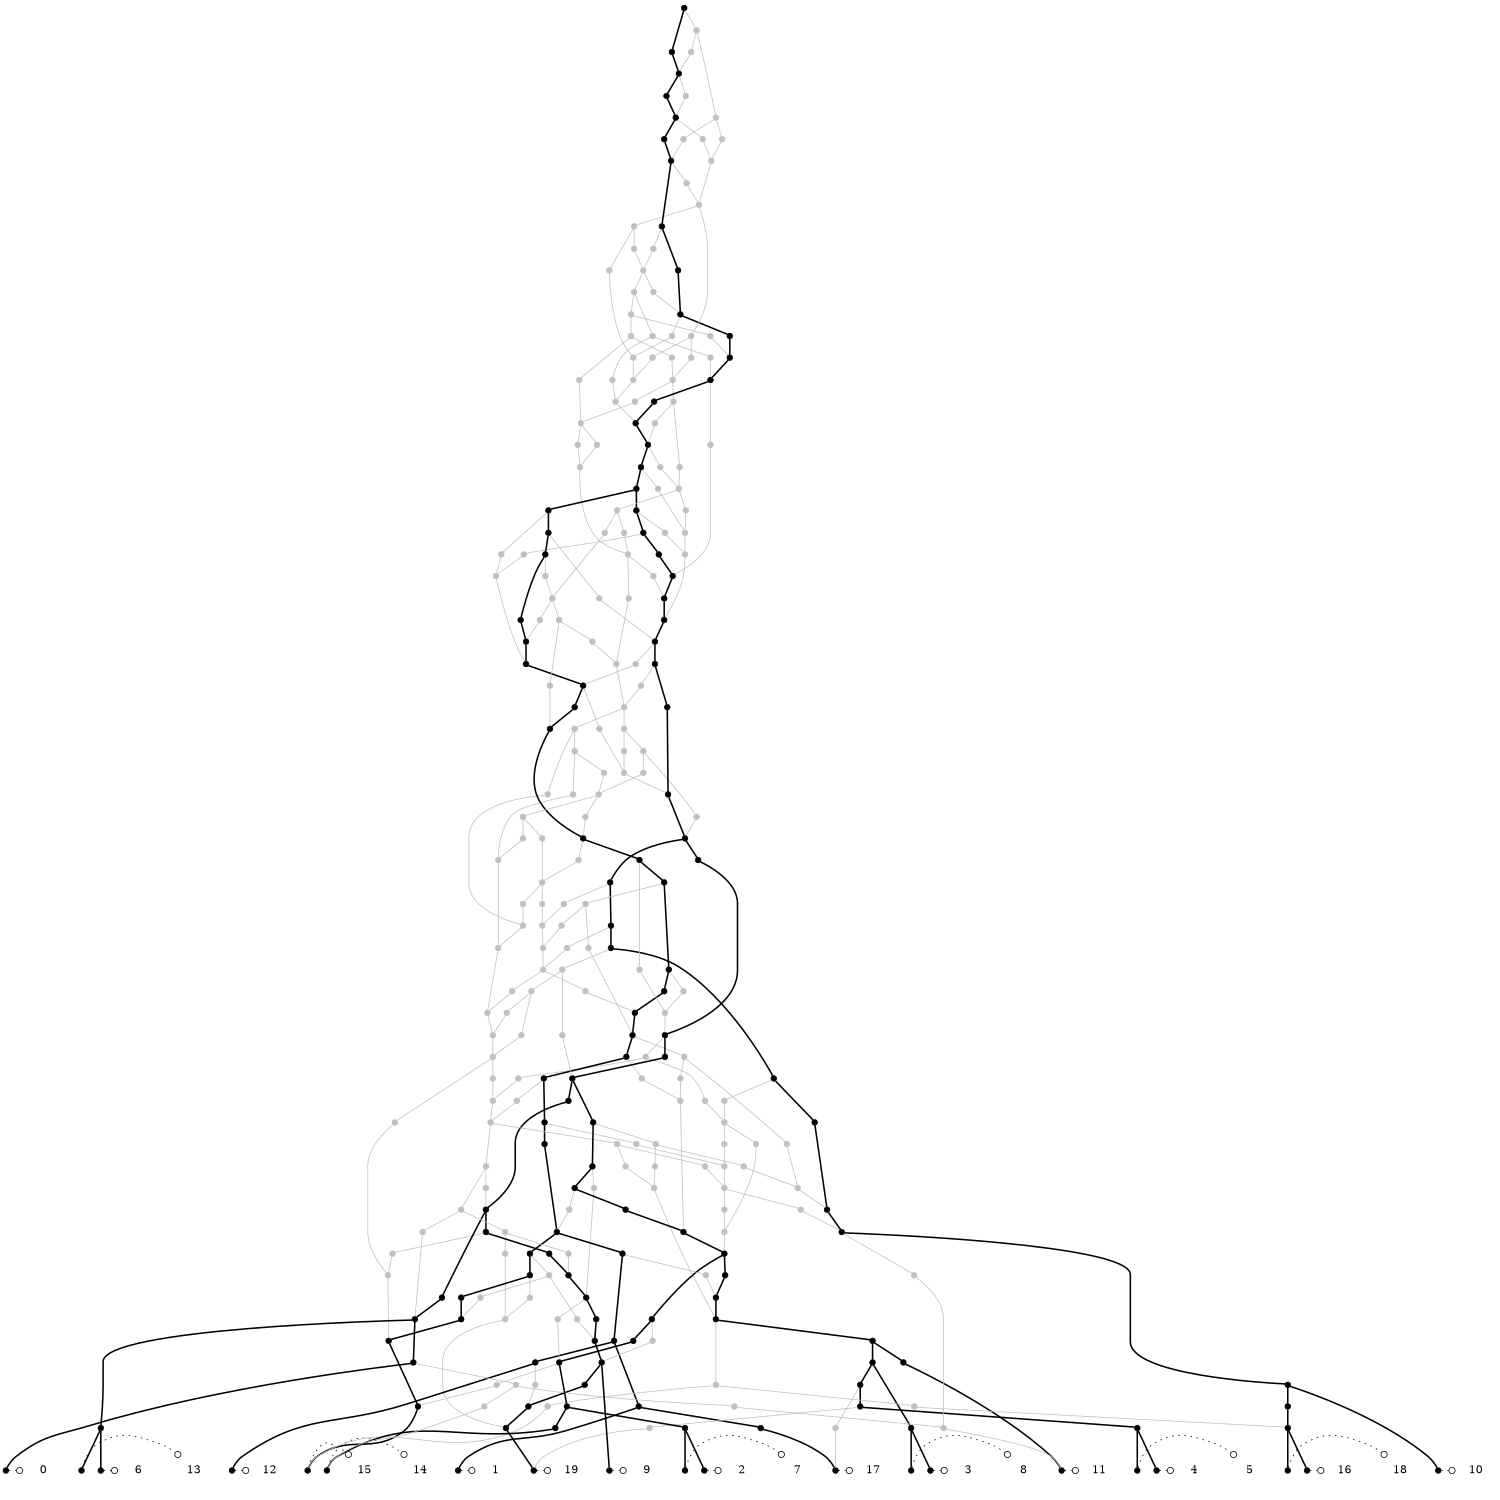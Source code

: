 digraph G {fontsize=5;ranksep=0.02;ratio=fill;size="10,10";
edge[arrowhead=none];
{rank=same;1[shape=point] 2[shape=point] 3[shape=point] 4[shape=point] 5[shape=point] 6[shape=point] 7[shape=point] 8[shape=point] 9[shape=point] 10[shape=point] 11[shape=point] 12[shape=point] 13[shape=point] 14[shape=point] 15[shape=point] 16[shape=point] 17[shape=point] 18[shape=point] 19[shape=point] 20[shape=point] }
1[shape=point,width=0.10,height=0.10]
1->310[style=dotted,arrowhead=odot,arrowsize=1];
310[shape=plaintext,label="0"];
{rank=same; 1;310}
2[shape=point,width=0.10,height=0.10]
2->311[style=dotted,arrowhead=odot,arrowsize=1];
311[shape=plaintext,label="1"];
{rank=same; 2;311}
3[shape=point,width=0.10,height=0.10]
3->312[style=dotted,arrowhead=odot,arrowsize=1];
312[shape=plaintext,label="2"];
{rank=same; 3;312}
4[shape=point,width=0.10,height=0.10]
4->313[style=dotted,arrowhead=odot,arrowsize=1];
313[shape=plaintext,label="3"];
{rank=same; 4;313}
5[shape=point,width=0.10,height=0.10]
5->314[style=dotted,arrowhead=odot,arrowsize=1];
314[shape=plaintext,label="4"];
{rank=same; 5;314}
6[shape=point,width=0.10,height=0.10]
6->315[style=dotted,arrowhead=odot,arrowsize=1];
315[shape=plaintext,label="5"];
{rank=same; 6;315}
7[shape=point,width=0.10,height=0.10]
7->316[style=dotted,arrowhead=odot,arrowsize=1];
316[shape=plaintext,label="6"];
{rank=same; 7;316}
8[shape=point,width=0.10,height=0.10]
8->317[style=dotted,arrowhead=odot,arrowsize=1];
317[shape=plaintext,label="7"];
{rank=same; 8;317}
9[shape=point,width=0.10,height=0.10]
9->318[style=dotted,arrowhead=odot,arrowsize=1];
318[shape=plaintext,label="8"];
{rank=same; 9;318}
10[shape=point,width=0.10,height=0.10]
10->319[style=dotted,arrowhead=odot,arrowsize=1];
319[shape=plaintext,label="9"];
{rank=same; 10;319}
11[shape=point,width=0.10,height=0.10]
11->320[style=dotted,arrowhead=odot,arrowsize=1];
320[shape=plaintext,label="10"];
{rank=same; 11;320}
12[shape=point,width=0.10,height=0.10]
12->321[style=dotted,arrowhead=odot,arrowsize=1];
321[shape=plaintext,label="11"];
{rank=same; 12;321}
13[shape=point,width=0.10,height=0.10]
13->322[style=dotted,arrowhead=odot,arrowsize=1];
322[shape=plaintext,label="12"];
{rank=same; 13;322}
14[shape=point,width=0.10,height=0.10]
14->323[style=dotted,arrowhead=odot,arrowsize=1];
323[shape=plaintext,label="13"];
{rank=same; 14;323}
15[shape=point,width=0.10,height=0.10]
15->324[style=dotted,arrowhead=odot,arrowsize=1];
324[shape=plaintext,label="14"];
{rank=same; 15;324}
16[shape=point,width=0.10,height=0.10]
16->325[style=dotted,arrowhead=odot,arrowsize=1];
325[shape=plaintext,label="15"];
{rank=same; 16;325}
17[shape=point,width=0.10,height=0.10]
17->326[style=dotted,arrowhead=odot,arrowsize=1];
326[shape=plaintext,label="16"];
{rank=same; 17;326}
18[shape=point,width=0.10,height=0.10]
18->327[style=dotted,arrowhead=odot,arrowsize=1];
327[shape=plaintext,label="17"];
{rank=same; 18;327}
19[shape=point,width=0.10,height=0.10]
19->328[style=dotted,arrowhead=odot,arrowsize=1];
328[shape=plaintext,label="18"];
{rank=same; 19;328}
20[shape=point,width=0.10,height=0.10]
20->329[style=dotted,arrowhead=odot,arrowsize=1];
329[shape=plaintext,label="19"];
{rank=same; 20;329}
21[shape=point,width=0.10,height=0.10]
22[shape=point,width=0.10,height=0.10]
23[shape=point,width=0.10,height=0.10]
24[shape=point,width=0.10,height=0.10]
25[shape=point,width=0.10,height=0.10,color=gray]
26[shape=point,width=0.10,height=0.10]
27[shape=point,width=0.10,height=0.10,color=gray]
28[shape=point,width=0.10,height=0.10]
29[shape=point,width=0.10,height=0.10]
30[shape=point,width=0.10,height=0.10]
31[shape=point,width=0.10,height=0.10,color=gray]
32[shape=point,width=0.10,height=0.10]
33[shape=point,width=0.10,height=0.10,color=gray]
34[shape=point,width=0.10,height=0.10]
35[shape=point,width=0.10,height=0.10]
36[shape=point,width=0.10,height=0.10,color=gray]
37[shape=point,width=0.10,height=0.10]
38[shape=point,width=0.10,height=0.10,color=gray]
39[shape=point,width=0.10,height=0.10]
40[shape=point,width=0.10,height=0.10,color=gray]
41[shape=point,width=0.10,height=0.10]
42[shape=point,width=0.10,height=0.10]
43[shape=point,width=0.10,height=0.10]
44[shape=point,width=0.10,height=0.10]
45[shape=point,width=0.10,height=0.10,color=gray]
46[shape=point,width=0.10,height=0.10]
47[shape=point,width=0.10,height=0.10]
48[shape=point,width=0.10,height=0.10]
49[shape=point,width=0.10,height=0.10,color=gray]
50[shape=point,width=0.10,height=0.10,color=gray]
51[shape=point,width=0.10,height=0.10,color=gray]
52[shape=point,width=0.10,height=0.10,color=gray]
53[shape=point,width=0.10,height=0.10]
54[shape=point,width=0.10,height=0.10,color=gray]
55[shape=point,width=0.10,height=0.10]
56[shape=point,width=0.10,height=0.10]
57[shape=point,width=0.10,height=0.10]
58[shape=point,width=0.10,height=0.10,color=gray]
59[shape=point,width=0.10,height=0.10]
60[shape=point,width=0.10,height=0.10]
61[shape=point,width=0.10,height=0.10]
62[shape=point,width=0.10,height=0.10,color=gray]
63[shape=point,width=0.10,height=0.10,color=gray]
64[shape=point,width=0.10,height=0.10]
65[shape=point,width=0.10,height=0.10]
66[shape=point,width=0.10,height=0.10,color=gray]
67[shape=point,width=0.10,height=0.10,color=gray]
68[shape=point,width=0.10,height=0.10]
69[shape=point,width=0.10,height=0.10,color=gray]
70[shape=point,width=0.10,height=0.10]
71[shape=point,width=0.10,height=0.10,color=gray]
72[shape=point,width=0.10,height=0.10]
73[shape=point,width=0.10,height=0.10,color=gray]
74[shape=point,width=0.10,height=0.10]
75[shape=point,width=0.10,height=0.10]
76[shape=point,width=0.10,height=0.10,color=gray]
77[shape=point,width=0.10,height=0.10]
78[shape=point,width=0.10,height=0.10]
79[shape=point,width=0.10,height=0.10]
80[shape=point,width=0.10,height=0.10,color=gray]
81[shape=point,width=0.10,height=0.10]
82[shape=point,width=0.10,height=0.10,color=gray]
83[shape=point,width=0.10,height=0.10,color=gray]
84[shape=point,width=0.10,height=0.10]
85[shape=point,width=0.10,height=0.10]
86[shape=point,width=0.10,height=0.10]
87[shape=point,width=0.10,height=0.10]
88[shape=point,width=0.10,height=0.10,color=gray]
89[shape=point,width=0.10,height=0.10,color=gray]
90[shape=point,width=0.10,height=0.10]
91[shape=point,width=0.10,height=0.10,color=gray]
92[shape=point,width=0.10,height=0.10]
93[shape=point,width=0.10,height=0.10,color=gray]
94[shape=point,width=0.10,height=0.10]
95[shape=point,width=0.10,height=0.10]
96[shape=point,width=0.10,height=0.10,color=gray]
97[shape=point,width=0.10,height=0.10]
98[shape=point,width=0.10,height=0.10,color=gray]
99[shape=point,width=0.10,height=0.10,color=gray]
100[shape=point,width=0.10,height=0.10,color=gray]
101[shape=point,width=0.10,height=0.10]
102[shape=point,width=0.10,height=0.10,color=gray]
103[shape=point,width=0.10,height=0.10,color=gray]
104[shape=point,width=0.10,height=0.10,color=gray]
105[shape=point,width=0.10,height=0.10]
106[shape=point,width=0.10,height=0.10,color=gray]
107[shape=point,width=0.10,height=0.10,color=gray]
108[shape=point,width=0.10,height=0.10]
109[shape=point,width=0.10,height=0.10,color=gray]
110[shape=point,width=0.10,height=0.10]
111[shape=point,width=0.10,height=0.10,color=gray]
112[shape=point,width=0.10,height=0.10,color=gray]
113[shape=point,width=0.10,height=0.10,color=gray]
114[shape=point,width=0.10,height=0.10]
115[shape=point,width=0.10,height=0.10,color=gray]
116[shape=point,width=0.10,height=0.10]
117[shape=point,width=0.10,height=0.10,color=gray]
118[shape=point,width=0.10,height=0.10]
119[shape=point,width=0.10,height=0.10]
120[shape=point,width=0.10,height=0.10,color=gray]
121[shape=point,width=0.10,height=0.10,color=gray]
122[shape=point,width=0.10,height=0.10,color=gray]
123[shape=point,width=0.10,height=0.10,color=gray]
124[shape=point,width=0.10,height=0.10,color=gray]
125[shape=point,width=0.10,height=0.10,color=gray]
126[shape=point,width=0.10,height=0.10]
127[shape=point,width=0.10,height=0.10,color=gray]
128[shape=point,width=0.10,height=0.10,color=gray]
129[shape=point,width=0.10,height=0.10,color=gray]
130[shape=point,width=0.10,height=0.10]
131[shape=point,width=0.10,height=0.10,color=gray]
132[shape=point,width=0.10,height=0.10,color=gray]
133[shape=point,width=0.10,height=0.10]
134[shape=point,width=0.10,height=0.10]
135[shape=point,width=0.10,height=0.10,color=gray]
136[shape=point,width=0.10,height=0.10,color=gray]
137[shape=point,width=0.10,height=0.10,color=gray]
138[shape=point,width=0.10,height=0.10,color=gray]
139[shape=point,width=0.10,height=0.10,color=gray]
140[shape=point,width=0.10,height=0.10]
141[shape=point,width=0.10,height=0.10,color=gray]
142[shape=point,width=0.10,height=0.10,color=gray]
143[shape=point,width=0.10,height=0.10,color=gray]
144[shape=point,width=0.10,height=0.10]
145[shape=point,width=0.10,height=0.10]
146[shape=point,width=0.10,height=0.10]
147[shape=point,width=0.10,height=0.10,color=gray]
148[shape=point,width=0.10,height=0.10,color=gray]
149[shape=point,width=0.10,height=0.10,color=gray]
150[shape=point,width=0.10,height=0.10,color=gray]
151[shape=point,width=0.10,height=0.10,color=gray]
152[shape=point,width=0.10,height=0.10]
153[shape=point,width=0.10,height=0.10,color=gray]
154[shape=point,width=0.10,height=0.10,color=gray]
155[shape=point,width=0.10,height=0.10]
156[shape=point,width=0.10,height=0.10]
157[shape=point,width=0.10,height=0.10]
158[shape=point,width=0.10,height=0.10,color=gray]
159[shape=point,width=0.10,height=0.10]
160[shape=point,width=0.10,height=0.10,color=gray]
161[shape=point,width=0.10,height=0.10]
162[shape=point,width=0.10,height=0.10,color=gray]
163[shape=point,width=0.10,height=0.10,color=gray]
164[shape=point,width=0.10,height=0.10,color=gray]
165[shape=point,width=0.10,height=0.10,color=gray]
166[shape=point,width=0.10,height=0.10,color=gray]
167[shape=point,width=0.10,height=0.10,color=gray]
168[shape=point,width=0.10,height=0.10,color=gray]
169[shape=point,width=0.10,height=0.10,color=gray]
170[shape=point,width=0.10,height=0.10,color=gray]
171[shape=point,width=0.10,height=0.10,color=gray]
172[shape=point,width=0.10,height=0.10,color=gray]
173[shape=point,width=0.10,height=0.10,color=gray]
174[shape=point,width=0.10,height=0.10]
175[shape=point,width=0.10,height=0.10,color=gray]
176[shape=point,width=0.10,height=0.10]
177[shape=point,width=0.10,height=0.10,color=gray]
178[shape=point,width=0.10,height=0.10,color=gray]
179[shape=point,width=0.10,height=0.10]
180[shape=point,width=0.10,height=0.10,color=gray]
181[shape=point,width=0.10,height=0.10,color=gray]
182[shape=point,width=0.10,height=0.10]
183[shape=point,width=0.10,height=0.10,color=gray]
184[shape=point,width=0.10,height=0.10]
185[shape=point,width=0.10,height=0.10]
186[shape=point,width=0.10,height=0.10,color=gray]
187[shape=point,width=0.10,height=0.10,color=gray]
188[shape=point,width=0.10,height=0.10,color=gray]
189[shape=point,width=0.10,height=0.10,color=gray]
190[shape=point,width=0.10,height=0.10]
191[shape=point,width=0.10,height=0.10]
192[shape=point,width=0.10,height=0.10,color=gray]
193[shape=point,width=0.10,height=0.10]
194[shape=point,width=0.10,height=0.10,color=gray]
195[shape=point,width=0.10,height=0.10,color=gray]
196[shape=point,width=0.10,height=0.10,color=gray]
197[shape=point,width=0.10,height=0.10,color=gray]
198[shape=point,width=0.10,height=0.10,color=gray]
199[shape=point,width=0.10,height=0.10,color=gray]
200[shape=point,width=0.10,height=0.10,color=gray]
201[shape=point,width=0.10,height=0.10,color=gray]
202[shape=point,width=0.10,height=0.10]
203[shape=point,width=0.10,height=0.10,color=gray]
204[shape=point,width=0.10,height=0.10,color=gray]
205[shape=point,width=0.10,height=0.10,color=gray]
206[shape=point,width=0.10,height=0.10,color=gray]
207[shape=point,width=0.10,height=0.10,color=gray]
208[shape=point,width=0.10,height=0.10]
209[shape=point,width=0.10,height=0.10,color=gray]
210[shape=point,width=0.10,height=0.10]
211[shape=point,width=0.10,height=0.10,color=gray]
212[shape=point,width=0.10,height=0.10,color=gray]
213[shape=point,width=0.10,height=0.10]
214[shape=point,width=0.10,height=0.10]
215[shape=point,width=0.10,height=0.10,color=gray]
216[shape=point,width=0.10,height=0.10,color=gray]
217[shape=point,width=0.10,height=0.10,color=gray]
218[shape=point,width=0.10,height=0.10]
219[shape=point,width=0.10,height=0.10,color=gray]
220[shape=point,width=0.10,height=0.10,color=gray]
221[shape=point,width=0.10,height=0.10]
222[shape=point,width=0.10,height=0.10]
223[shape=point,width=0.10,height=0.10,color=gray]
224[shape=point,width=0.10,height=0.10]
225[shape=point,width=0.10,height=0.10,color=gray]
226[shape=point,width=0.10,height=0.10]
227[shape=point,width=0.10,height=0.10,color=gray]
228[shape=point,width=0.10,height=0.10,color=gray]
229[shape=point,width=0.10,height=0.10,color=gray]
230[shape=point,width=0.10,height=0.10,color=gray]
231[shape=point,width=0.10,height=0.10]
232[shape=point,width=0.10,height=0.10,color=gray]
233[shape=point,width=0.10,height=0.10,color=gray]
234[shape=point,width=0.10,height=0.10,color=gray]
235[shape=point,width=0.10,height=0.10,color=gray]
236[shape=point,width=0.10,height=0.10]
237[shape=point,width=0.10,height=0.10,color=gray]
238[shape=point,width=0.10,height=0.10,color=gray]
239[shape=point,width=0.10,height=0.10,color=gray]
240[shape=point,width=0.10,height=0.10]
241[shape=point,width=0.10,height=0.10,color=gray]
242[shape=point,width=0.10,height=0.10,color=gray]
243[shape=point,width=0.10,height=0.10]
244[shape=point,width=0.10,height=0.10]
245[shape=point,width=0.10,height=0.10]
246[shape=point,width=0.10,height=0.10,color=gray]
247[shape=point,width=0.10,height=0.10,color=gray]
248[shape=point,width=0.10,height=0.10,color=gray]
249[shape=point,width=0.10,height=0.10,color=gray]
250[shape=point,width=0.10,height=0.10]
251[shape=point,width=0.10,height=0.10,color=gray]
252[shape=point,width=0.10,height=0.10,color=gray]
253[shape=point,width=0.10,height=0.10]
254[shape=point,width=0.10,height=0.10]
255[shape=point,width=0.10,height=0.10,color=gray]
256[shape=point,width=0.10,height=0.10,color=gray]
257[shape=point,width=0.10,height=0.10,color=gray]
258[shape=point,width=0.10,height=0.10]
259[shape=point,width=0.10,height=0.10]
260[shape=point,width=0.10,height=0.10,color=gray]
261[shape=point,width=0.10,height=0.10,color=gray]
262[shape=point,width=0.10,height=0.10,color=gray]
263[shape=point,width=0.10,height=0.10,color=gray]
264[shape=point,width=0.10,height=0.10,color=gray]
265[shape=point,width=0.10,height=0.10,color=gray]
266[shape=point,width=0.10,height=0.10,color=gray]
267[shape=point,width=0.10,height=0.10]
268[shape=point,width=0.10,height=0.10,color=gray]
269[shape=point,width=0.10,height=0.10,color=gray]
270[shape=point,width=0.10,height=0.10,color=gray]
271[shape=point,width=0.10,height=0.10,color=gray]
272[shape=point,width=0.10,height=0.10]
273[shape=point,width=0.10,height=0.10]
274[shape=point,width=0.10,height=0.10,color=gray]
275[shape=point,width=0.10,height=0.10,color=gray]
276[shape=point,width=0.10,height=0.10,color=gray]
277[shape=point,width=0.10,height=0.10]
278[shape=point,width=0.10,height=0.10,color=gray]
279[shape=point,width=0.10,height=0.10,color=gray]
280[shape=point,width=0.10,height=0.10,color=gray]
281[shape=point,width=0.10,height=0.10,color=gray]
282[shape=point,width=0.10,height=0.10,color=gray]
283[shape=point,width=0.10,height=0.10,color=gray]
284[shape=point,width=0.10,height=0.10]
285[shape=point,width=0.10,height=0.10,color=gray]
286[shape=point,width=0.10,height=0.10]
287[shape=point,width=0.10,height=0.10,color=gray]
288[shape=point,width=0.10,height=0.10,color=gray]
289[shape=point,width=0.10,height=0.10,color=gray]
290[shape=point,width=0.10,height=0.10,color=gray]
291[shape=point,width=0.10,height=0.10]
292[shape=point,width=0.10,height=0.10,color=gray]
293[shape=point,width=0.10,height=0.10,color=gray]
294[shape=point,width=0.10,height=0.10,color=gray]
295[shape=point,width=0.10,height=0.10,color=gray]
296[shape=point,width=0.10,height=0.10]
297[shape=point,width=0.10,height=0.10,color=gray]
298[shape=point,width=0.10,height=0.10,color=gray]
299[shape=point,width=0.10,height=0.10]
300[shape=point,width=0.10,height=0.10,color=gray]
301[shape=point,width=0.10,height=0.10,color=gray]
302[shape=point,width=0.10,height=0.10]
303[shape=point,width=0.10,height=0.10]
304[shape=point,width=0.10,height=0.10,color=gray]
305[shape=point,width=0.10,height=0.10]
306[shape=point,width=0.10,height=0.10]
307[shape=point,width=0.10,height=0.10,color=gray]
308[shape=point,width=0.10,height=0.10,color=gray]
309[shape=point,width=0.10,height=0.10]
55 -> 1[style=bold]
28 -> 2[style=bold]
29 -> 3[style=bold]
21 -> 4[style=bold]
22 -> 5[style=bold]
22 -> 6[style=bold]
34 -> 7[style=bold]
29 -> 8[style=bold]
21 -> 9[style=bold]
56 -> 10[style=bold]
46 -> 11[style=bold]
30 -> 12[style=bold]
31 -> 12[color=gray]
43 -> 13[style=bold]
34 -> 14[style=bold]
44 -> 15[style=bold]
45 -> 15[color=gray]
24 -> 16[style=bold]
25 -> 16[color=gray]
23 -> 17[style=bold]
26 -> 18[style=bold]
27 -> 18[color=gray]
23 -> 19[style=bold]
32 -> 20[style=bold]
33 -> 20[color=gray]
48 -> 21[style=bold]
41 -> 22[style=bold]
35 -> 23[style=bold]
36 -> 23[color=gray]
53 -> 24[style=bold]
54 -> 24[color=gray]
49 -> 25[color=gray]
28 -> 26[style=bold]
42 -> 27[color=gray]
47 -> 28[style=bold]
59 -> 29[style=bold]
61 -> 30[style=bold]
50 -> 31[color=gray]
51 -> 31[color=gray]
37 -> 32[style=bold]
38 -> 32[color=gray]
41 -> 33[color=gray]
64 -> 34[style=bold]
46 -> 35[style=bold]
49 -> 36[color=gray]
39 -> 37[style=bold]
40 -> 37[color=gray]
62 -> 38[color=gray]
63 -> 38[color=gray]
56 -> 39[style=bold]
43 -> 40[color=gray]
42 -> 41[style=bold]
48 -> 42[style=bold]
47 -> 43[style=bold]
59 -> 44[style=bold]
52 -> 45[color=gray]
77 -> 46[style=bold]
85 -> 47[style=bold]
61 -> 48[style=bold]
65 -> 49[color=gray]
52 -> 50[color=gray]
77 -> 51[color=gray]
55 -> 52[color=gray]
57 -> 53[style=bold]
58 -> 53[color=gray]
60 -> 54[color=gray]
64 -> 55[style=bold]
68 -> 56[style=bold]
69 -> 56[color=gray]
79 -> 57[style=bold]
80 -> 57[color=gray]
66 -> 58[color=gray]
67 -> 58[color=gray]
60 -> 59[style=bold]
72 -> 60[style=bold]
73 -> 60[color=gray]
65 -> 61[style=bold]
86 -> 62[color=gray]
104 -> 63[color=gray]
90 -> 64[style=bold]
91 -> 64[color=gray]
70 -> 65[style=bold]
71 -> 65[color=gray]
139 -> 66[color=gray]
105 -> 67[color=gray]
75 -> 68[style=bold]
76 -> 68[color=gray]
74 -> 69[color=gray]
81 -> 70[style=bold]
82 -> 70[color=gray]
88 -> 71[color=gray]
89 -> 71[color=gray]
74 -> 72[style=bold]
78 -> 73[color=gray]
84 -> 74[style=bold]
78 -> 75[style=bold]
83 -> 76[color=gray]
101 -> 77[style=bold]
102 -> 77[color=gray]
92 -> 78[style=bold]
93 -> 78[color=gray]
86 -> 79[style=bold]
83 -> 80[color=gray]
84 -> 81[style=bold]
85 -> 82[color=gray]
87 -> 83[color=gray]
97 -> 84[style=bold]
98 -> 84[color=gray]
94 -> 85[style=bold]
87 -> 86[style=bold]
94 -> 87[style=bold]
125 -> 88[color=gray]
113 -> 89[color=gray]
110 -> 90[style=bold]
124 -> 91[color=gray]
95 -> 92[style=bold]
96 -> 92[color=gray]
119 -> 93[color=gray]
114 -> 94[style=bold]
115 -> 94[color=gray]
105 -> 95[style=bold]
104 -> 96[color=gray]
116 -> 97[style=bold]
117 -> 97[color=gray]
99 -> 98[color=gray]
100 -> 98[color=gray]
103 -> 99[color=gray]
131 -> 100[color=gray]
108 -> 101[style=bold]
109 -> 101[color=gray]
103 -> 102[color=gray]
106 -> 103[color=gray]
107 -> 103[color=gray]
124 -> 104[color=gray]
110 -> 105[style=bold]
122 -> 106[color=gray]
123 -> 106[color=gray]
125 -> 107[color=gray]
146 -> 108[style=bold]
111 -> 109[color=gray]
112 -> 109[color=gray]
126 -> 110[style=bold]
127 -> 110[color=gray]
129 -> 111[color=gray]
113 -> 112[color=gray]
133 -> 113[color=gray]
130 -> 114[style=bold]
118 -> 115[color=gray]
118 -> 116[style=bold]
120 -> 117[color=gray]
121 -> 117[color=gray]
119 -> 118[style=bold]
133 -> 119[style=bold]
129 -> 120[color=gray]
144 -> 121[color=gray]
131 -> 122[color=gray]
130 -> 123[color=gray]
128 -> 124[color=gray]
132 -> 125[color=gray]
134 -> 126[style=bold]
128 -> 127[color=gray]
132 -> 128[color=gray]
145 -> 129[color=gray]
140 -> 130[style=bold]
141 -> 131[color=gray]
142 -> 131[color=gray]
135 -> 132[color=gray]
136 -> 132[color=gray]
134 -> 133[style=bold]
152 -> 134[style=bold]
153 -> 134[color=gray]
137 -> 135[color=gray]
138 -> 135[color=gray]
140 -> 136[color=gray]
139 -> 137[color=gray]
143 -> 138[color=gray]
147 -> 139[color=gray]
148 -> 139[color=gray]
144 -> 140[style=bold]
146 -> 141[color=gray]
143 -> 142[color=gray]
156 -> 143[color=gray]
145 -> 144[style=bold]
157 -> 145[style=bold]
158 -> 145[color=gray]
155 -> 146[style=bold]
151 -> 147[color=gray]
149 -> 148[color=gray]
150 -> 148[color=gray]
165 -> 149[color=gray]
166 -> 149[color=gray]
151 -> 150[color=gray]
154 -> 151[color=gray]
156 -> 152[style=bold]
154 -> 153[color=gray]
155 -> 154[color=gray]
176 -> 155[style=bold]
161 -> 156[style=bold]
162 -> 156[color=gray]
159 -> 157[style=bold]
160 -> 157[color=gray]
175 -> 158[color=gray]
174 -> 159[style=bold]
167 -> 160[color=gray]
185 -> 161[style=bold]
163 -> 162[color=gray]
164 -> 162[color=gray]
184 -> 163[color=gray]
174 -> 164[color=gray]
168 -> 165[color=gray]
169 -> 165[color=gray]
167 -> 166[color=gray]
170 -> 167[color=gray]
171 -> 167[color=gray]
180 -> 168[color=gray]
181 -> 168[color=gray]
188 -> 169[color=gray]
189 -> 169[color=gray]
172 -> 170[color=gray]
173 -> 170[color=gray]
176 -> 171[color=gray]
177 -> 172[color=gray]
178 -> 172[color=gray]
175 -> 173[color=gray]
182 -> 174[style=bold]
182 -> 175[color=gray]
179 -> 176[style=bold]
179 -> 177[color=gray]
183 -> 178[color=gray]
185 -> 179[style=bold]
183 -> 180[color=gray]
201 -> 181[color=gray]
184 -> 182[style=bold]
186 -> 183[color=gray]
187 -> 183[color=gray]
190 -> 184[style=bold]
193 -> 185[style=bold]
194 -> 185[color=gray]
190 -> 186[color=gray]
195 -> 187[color=gray]
195 -> 188[color=gray]
199 -> 189[color=gray]
191 -> 190[style=bold]
192 -> 190[color=gray]
208 -> 191[style=bold]
209 -> 191[color=gray]
196 -> 192[color=gray]
202 -> 193[style=bold]
203 -> 193[color=gray]
200 -> 194[color=gray]
196 -> 195[color=gray]
197 -> 196[color=gray]
198 -> 196[color=gray]
200 -> 197[color=gray]
199 -> 198[color=gray]
201 -> 199[color=gray]
206 -> 200[color=gray]
207 -> 201[color=gray]
213 -> 202[style=bold]
204 -> 203[color=gray]
205 -> 203[color=gray]
210 -> 204[color=gray]
206 -> 205[color=gray]
207 -> 206[color=gray]
211 -> 207[color=gray]
212 -> 207[color=gray]
210 -> 208[style=bold]
220 -> 209[color=gray]
214 -> 210[style=bold]
215 -> 210[color=gray]
216 -> 211[color=gray]
217 -> 211[color=gray]
213 -> 212[color=gray]
221 -> 213[style=bold]
218 -> 214[style=bold]
219 -> 214[color=gray]
221 -> 215[color=gray]
220 -> 216[color=gray]
228 -> 217[color=gray]
231 -> 218[style=bold]
232 -> 218[color=gray]
229 -> 219[color=gray]
230 -> 219[color=gray]
235 -> 220[color=gray]
222 -> 221[style=bold]
223 -> 221[color=gray]
224 -> 222[style=bold]
225 -> 222[color=gray]
244 -> 223[color=gray]
226 -> 224[style=bold]
227 -> 224[color=gray]
247 -> 225[color=gray]
248 -> 225[color=gray]
236 -> 226[style=bold]
237 -> 226[color=gray]
228 -> 227[color=gray]
233 -> 228[color=gray]
234 -> 228[color=gray]
245 -> 229[color=gray]
243 -> 230[color=gray]
240 -> 231[style=bold]
235 -> 232[color=gray]
241 -> 233[color=gray]
242 -> 233[color=gray]
249 -> 234[color=gray]
238 -> 235[color=gray]
239 -> 235[color=gray]
243 -> 236[style=bold]
272 -> 237[color=gray]
249 -> 238[color=gray]
240 -> 239[color=gray]
244 -> 240[style=bold]
246 -> 241[color=gray]
246 -> 242[color=gray]
250 -> 243[style=bold]
245 -> 244[style=bold]
253 -> 245[style=bold]
261 -> 246[color=gray]
262 -> 246[color=gray]
251 -> 247[color=gray]
252 -> 247[color=gray]
250 -> 248[color=gray]
255 -> 249[color=gray]
253 -> 250[style=bold]
255 -> 251[color=gray]
254 -> 252[color=gray]
254 -> 253[style=bold]
258 -> 254[style=bold]
256 -> 255[color=gray]
257 -> 255[color=gray]
263 -> 256[color=gray]
258 -> 257[color=gray]
259 -> 258[style=bold]
260 -> 258[color=gray]
267 -> 259[style=bold]
268 -> 259[color=gray]
263 -> 260[color=gray]
269 -> 261[color=gray]
264 -> 262[color=gray]
264 -> 263[color=gray]
265 -> 264[color=gray]
266 -> 264[color=gray]
269 -> 265[color=gray]
283 -> 266[color=gray]
272 -> 267[style=bold]
270 -> 268[color=gray]
271 -> 268[color=gray]
282 -> 269[color=gray]
275 -> 270[color=gray]
276 -> 270[color=gray]
281 -> 271[color=gray]
273 -> 272[style=bold]
274 -> 272[color=gray]
277 -> 273[style=bold]
278 -> 273[color=gray]
281 -> 274[color=gray]
279 -> 275[color=gray]
280 -> 275[color=gray]
283 -> 276[color=gray]
284 -> 277[style=bold]
282 -> 278[color=gray]
284 -> 279[color=gray]
292 -> 280[color=gray]
285 -> 281[color=gray]
285 -> 282[color=gray]
293 -> 283[color=gray]
286 -> 284[style=bold]
287 -> 284[color=gray]
288 -> 285[color=gray]
291 -> 286[style=bold]
288 -> 287[color=gray]
289 -> 288[color=gray]
290 -> 288[color=gray]
291 -> 289[color=gray]
292 -> 290[color=gray]
296 -> 291[style=bold]
293 -> 292[color=gray]
294 -> 293[color=gray]
295 -> 293[color=gray]
296 -> 294[color=gray]
297 -> 295[color=gray]
298 -> 295[color=gray]
299 -> 296[style=bold]
300 -> 296[color=gray]
302 -> 297[color=gray]
301 -> 298[color=gray]
302 -> 299[style=bold]
301 -> 300[color=gray]
308 -> 301[color=gray]
303 -> 302[style=bold]
304 -> 302[color=gray]
305 -> 303[style=bold]
305 -> 304[color=gray]
306 -> 305[style=bold]
307 -> 305[color=gray]
309 -> 306[style=bold]
308 -> 307[color=gray]
309 -> 308[color=gray]
}
